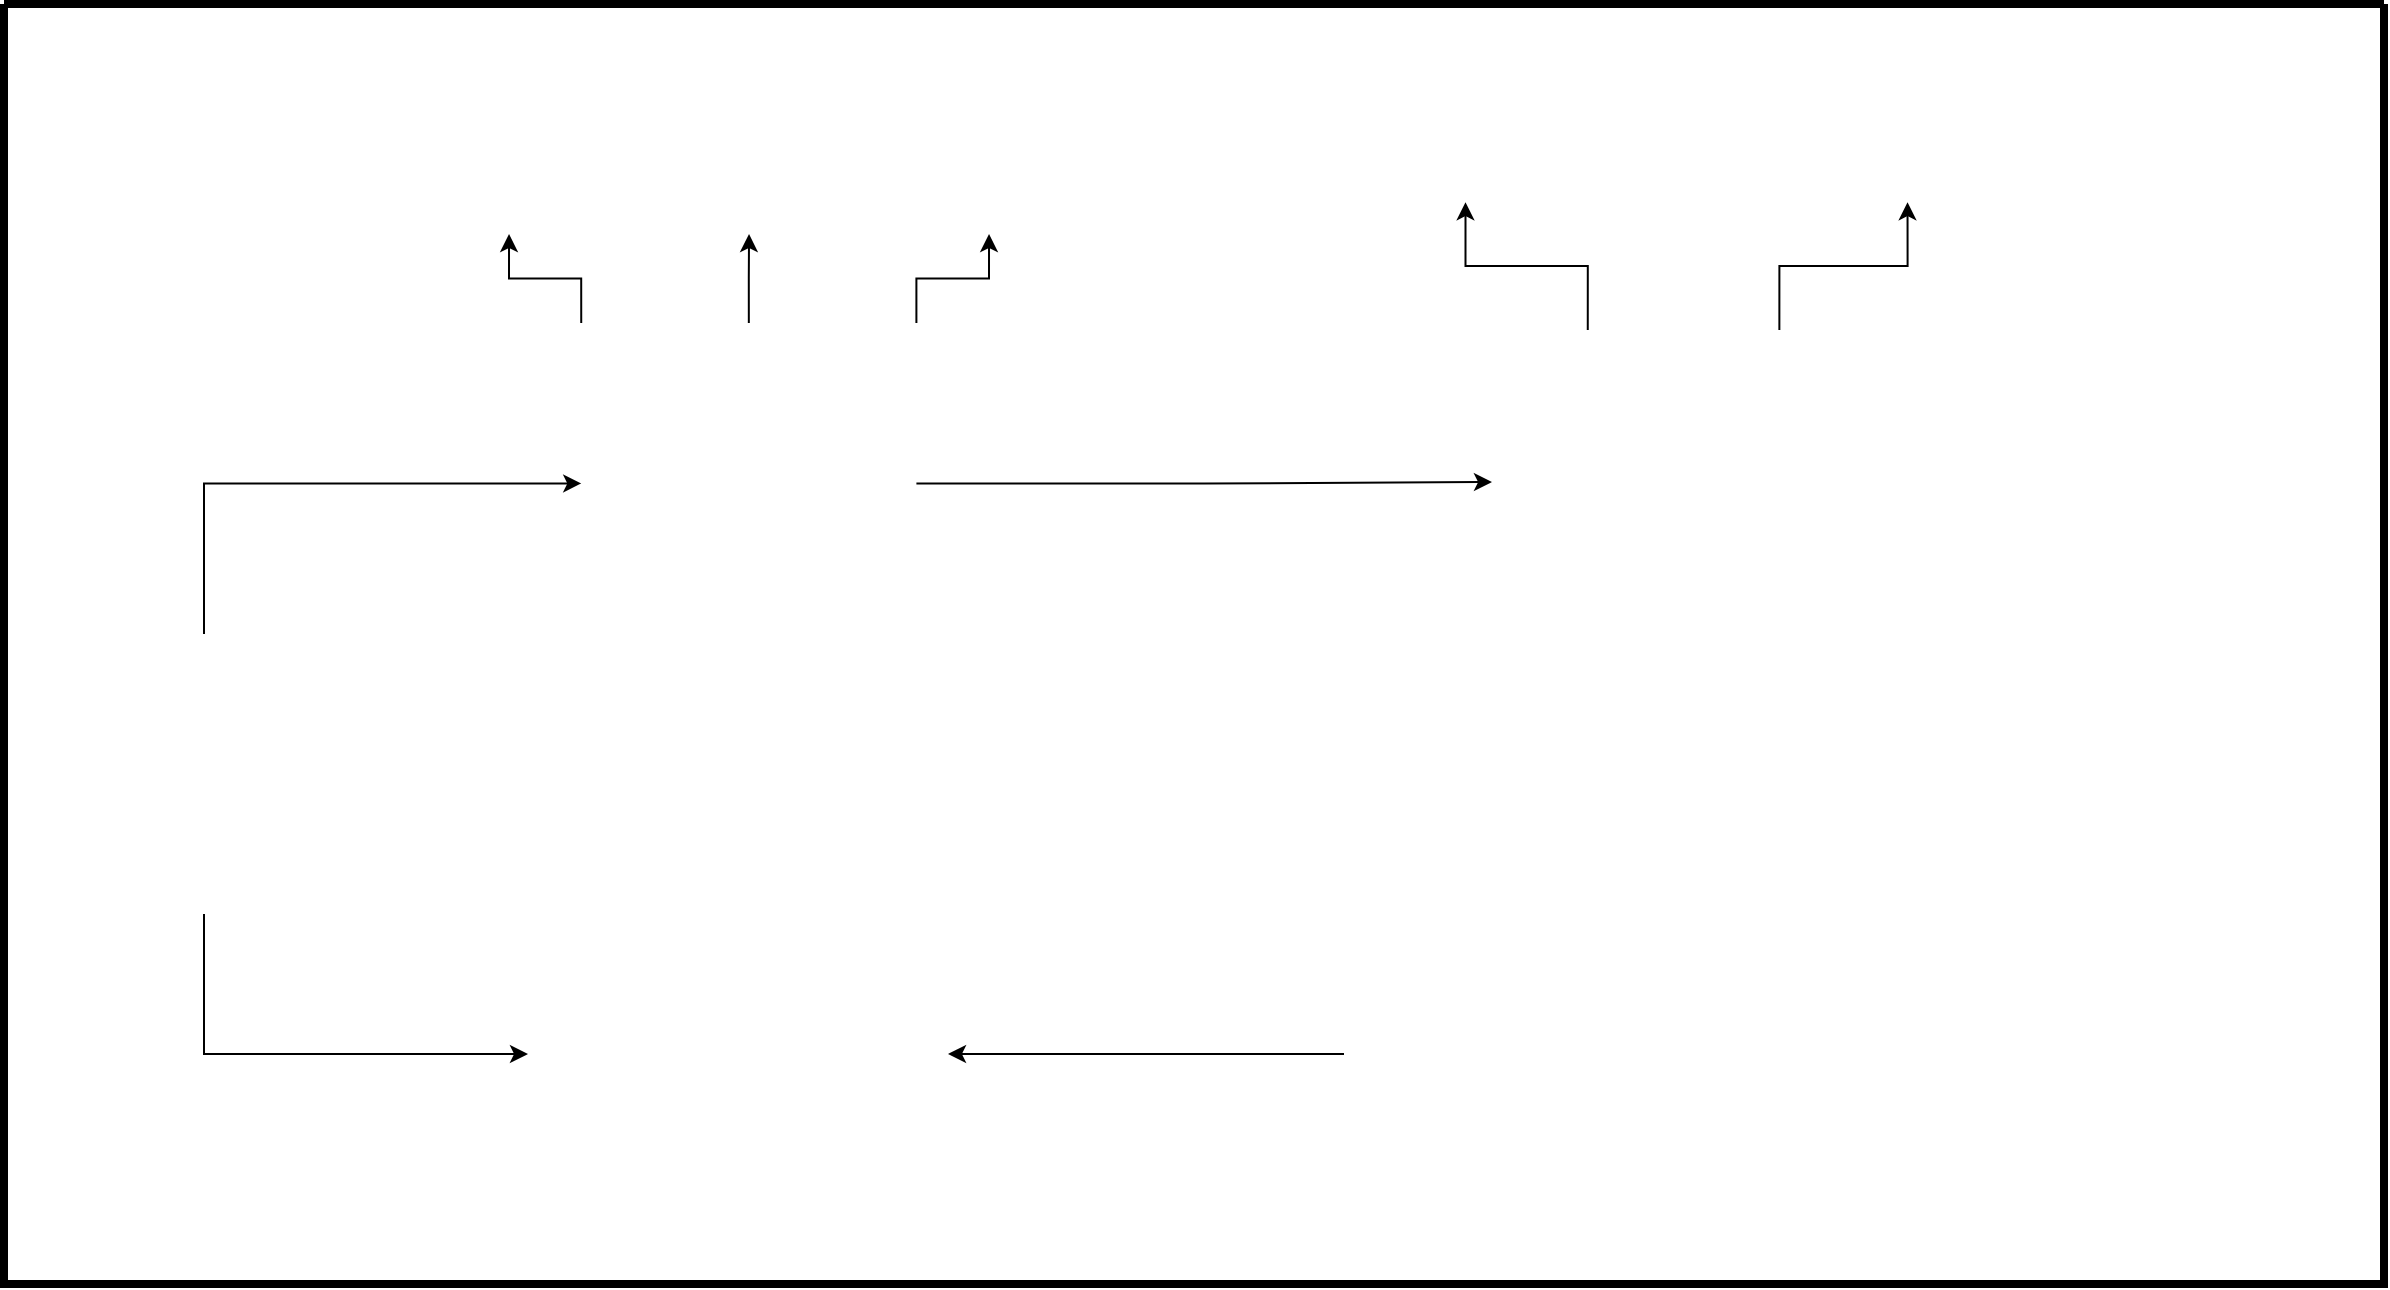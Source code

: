 <mxfile>
    <diagram name="Pagina-1" id="xzlasXtwS9tDgBcQnAEd">
        <mxGraphModel dx="1523" dy="2038" grid="1" gridSize="10" guides="1" tooltips="1" connect="1" arrows="1" fold="1" page="1" pageScale="1" pageWidth="827" pageHeight="1169" math="0" shadow="0">
            <root>
                <mxCell id="0"/>
                <mxCell id="1" parent="0"/>
                <mxCell id="YhRIJiWPDkl4EWL_sA5s-21" value="" style="swimlane;startSize=0;strokeWidth=4;" parent="1" vertex="1">
                    <mxGeometry x="260" y="-300" width="1190" height="640" as="geometry">
                        <mxRectangle x="210" y="-250" width="50" height="40" as="alternateBounds"/>
                    </mxGeometry>
                </mxCell>
                <mxCell id="YhRIJiWPDkl4EWL_sA5s-22" value="" style="shape=image;html=1;verticalLabelPosition=bottom;verticalAlign=top;imageAspect=0;image=https://gitlab.developers.cam.ac.uk/uploads/-/system/project/avatar/4542/compose.png;" parent="YhRIJiWPDkl4EWL_sA5s-21" vertex="1">
                    <mxGeometry x="1059" width="131" height="190" as="geometry"/>
                </mxCell>
                <mxCell id="YhRIJiWPDkl4EWL_sA5s-30" style="edgeStyle=orthogonalEdgeStyle;rounded=0;orthogonalLoop=1;jettySize=auto;html=1;" parent="YhRIJiWPDkl4EWL_sA5s-21" source="3" target="YhRIJiWPDkl4EWL_sA5s-6" edge="1">
                    <mxGeometry relative="1" as="geometry">
                        <mxPoint x="590" y="192.5" as="sourcePoint"/>
                    </mxGeometry>
                </mxCell>
                <mxCell id="YhRIJiWPDkl4EWL_sA5s-34" value="" style="group" parent="YhRIJiWPDkl4EWL_sA5s-21" vertex="1" connectable="0">
                    <mxGeometry x="670" y="400" width="210" height="205" as="geometry"/>
                </mxCell>
                <mxCell id="YhRIJiWPDkl4EWL_sA5s-15" value="" style="shape=image;html=1;verticalLabelPosition=bottom;verticalAlign=top;imageAspect=0;image=https://upload.wikimedia.org/wikipedia/commons/thumb/a/a1/Grafana_logo.svg/1200px-Grafana_logo.svg.png;aspect=fixed;clipPath=inset(0.67% 9.18% 20.67% 11.9%);" parent="YhRIJiWPDkl4EWL_sA5s-34" vertex="1">
                    <mxGeometry y="45" width="157.288" height="160" as="geometry"/>
                </mxCell>
                <mxCell id="YhRIJiWPDkl4EWL_sA5s-25" value="" style="shape=image;html=1;verticalLabelPosition=bottom;verticalAlign=top;imageAspect=0;image=https://blog.knoldus.com/wp-content/uploads/2018/04/docker.png;" parent="YhRIJiWPDkl4EWL_sA5s-34" vertex="1">
                    <mxGeometry x="120" y="12.5" width="80" height="60" as="geometry"/>
                </mxCell>
                <mxCell id="YhRIJiWPDkl4EWL_sA5s-35" value="" style="group" parent="YhRIJiWPDkl4EWL_sA5s-21" vertex="1" connectable="0">
                    <mxGeometry x="30" y="290" width="190" height="165" as="geometry"/>
                </mxCell>
                <mxCell id="YhRIJiWPDkl4EWL_sA5s-11" value="" style="shape=image;html=1;verticalLabelPosition=bottom;verticalAlign=top;imageAspect=0;image=https://cdn-icons-png.flaticon.com/512/149/149071.png;" parent="YhRIJiWPDkl4EWL_sA5s-35" vertex="1">
                    <mxGeometry y="25" width="140" height="140" as="geometry"/>
                </mxCell>
                <mxCell id="YhRIJiWPDkl4EWL_sA5s-27" value="" style="shape=image;html=1;verticalLabelPosition=bottom;verticalAlign=top;imageAspect=0;image=https://blog.knoldus.com/wp-content/uploads/2018/04/docker.png;" parent="YhRIJiWPDkl4EWL_sA5s-35" vertex="1">
                    <mxGeometry x="110" width="80" height="60" as="geometry"/>
                </mxCell>
                <mxCell id="YhRIJiWPDkl4EWL_sA5s-29" style="edgeStyle=orthogonalEdgeStyle;rounded=0;orthogonalLoop=1;jettySize=auto;html=1;exitX=0.5;exitY=1;exitDx=0;exitDy=0;entryX=0;entryY=0.5;entryDx=0;entryDy=0;" parent="YhRIJiWPDkl4EWL_sA5s-21" source="YhRIJiWPDkl4EWL_sA5s-11" target="YhRIJiWPDkl4EWL_sA5s-10" edge="1">
                    <mxGeometry relative="1" as="geometry"/>
                </mxCell>
                <mxCell id="2" value="" style="group" parent="YhRIJiWPDkl4EWL_sA5s-21" vertex="1" connectable="0">
                    <mxGeometry x="262" y="370" width="250" height="260" as="geometry"/>
                </mxCell>
                <mxCell id="YhRIJiWPDkl4EWL_sA5s-10" value="" style="shape=image;html=1;verticalLabelPosition=bottom;verticalAlign=top;imageAspect=0;image=https://download.logo.wine/logo/Redis/Redis-Logo.wine.png;clipPath=inset(25% 57.67% 25% 9%);aspect=fixed;" parent="2" vertex="1">
                    <mxGeometry y="50" width="210" height="210" as="geometry"/>
                </mxCell>
                <mxCell id="YhRIJiWPDkl4EWL_sA5s-23" value="" style="shape=image;html=1;verticalLabelPosition=bottom;verticalAlign=top;imageAspect=0;image=https://blog.knoldus.com/wp-content/uploads/2018/04/docker.png;" parent="2" vertex="1">
                    <mxGeometry x="163" y="40" width="80" height="60" as="geometry"/>
                </mxCell>
                <mxCell id="6" style="edgeStyle=orthogonalEdgeStyle;html=1;exitX=0.5;exitY=0;exitDx=0;exitDy=0;entryX=0;entryY=0.5;entryDx=0;entryDy=0;rounded=0;strokeColor=default;" parent="YhRIJiWPDkl4EWL_sA5s-21" source="YhRIJiWPDkl4EWL_sA5s-11" target="3" edge="1">
                    <mxGeometry relative="1" as="geometry"/>
                </mxCell>
                <mxCell id="YhRIJiWPDkl4EWL_sA5s-32" value="" style="group" parent="YhRIJiWPDkl4EWL_sA5s-21" vertex="1" connectable="0">
                    <mxGeometry x="270" y="155" width="270" height="165" as="geometry"/>
                </mxCell>
                <mxCell id="3" value="" style="shape=image;html=1;verticalLabelPosition=bottom;verticalAlign=top;imageAspect=0;image=https://cdn.icon-icons.com/icons2/2699/PNG/512/apache_spark_logo_icon_170560.png;" parent="YhRIJiWPDkl4EWL_sA5s-32" vertex="1">
                    <mxGeometry x="18.621" y="4.459" width="167.586" height="160.541" as="geometry"/>
                </mxCell>
                <mxCell id="YhRIJiWPDkl4EWL_sA5s-24" value="" style="shape=image;html=1;verticalLabelPosition=bottom;verticalAlign=top;imageAspect=0;image=https://blog.knoldus.com/wp-content/uploads/2018/04/docker.png;" parent="YhRIJiWPDkl4EWL_sA5s-32" vertex="1">
                    <mxGeometry x="169.997" width="74" height="56" as="geometry"/>
                </mxCell>
                <mxCell id="YhRIJiWPDkl4EWL_sA5s-33" value="" style="group" parent="YhRIJiWPDkl4EWL_sA5s-21" vertex="1" connectable="0">
                    <mxGeometry x="743.99" y="155" width="282.03" height="180" as="geometry"/>
                </mxCell>
                <mxCell id="YhRIJiWPDkl4EWL_sA5s-6" value="" style="shape=image;html=1;verticalLabelPosition=bottom;verticalAlign=top;imageAspect=0;image=https://www.geekandjob.com/uploads/wiki/f35e141d0d4427f26519a2907037bccfa61a95c8.png;clipPath=inset(19.52% 25.67% 23.81% 24.33%);aspect=fixed;" parent="YhRIJiWPDkl4EWL_sA5s-33" vertex="1">
                    <mxGeometry y="8" width="191.6" height="152" as="geometry"/>
                </mxCell>
                <mxCell id="YhRIJiWPDkl4EWL_sA5s-26" value="" style="shape=image;html=1;verticalLabelPosition=bottom;verticalAlign=top;imageAspect=0;image=https://blog.knoldus.com/wp-content/uploads/2018/04/docker.png;" parent="YhRIJiWPDkl4EWL_sA5s-33" vertex="1">
                    <mxGeometry x="166.02" width="80" height="60" as="geometry"/>
                </mxCell>
                <mxCell id="7" value="" style="group" parent="YhRIJiWPDkl4EWL_sA5s-21" vertex="1" connectable="0">
                    <mxGeometry x="207" y="40" width="120" height="75" as="geometry"/>
                </mxCell>
                <mxCell id="8" value="" style="shape=image;html=1;verticalLabelPosition=bottom;verticalAlign=top;imageAspect=0;image=https://cdn.icon-icons.com/icons2/2699/PNG/512/apache_spark_logo_icon_170560.png;" parent="7" vertex="1">
                    <mxGeometry x="8.276" y="2.027" width="74.483" height="72.973" as="geometry"/>
                </mxCell>
                <mxCell id="9" value="" style="shape=image;html=1;verticalLabelPosition=bottom;verticalAlign=top;imageAspect=0;image=https://blog.knoldus.com/wp-content/uploads/2018/04/docker.png;" parent="7" vertex="1">
                    <mxGeometry x="72.443" width="32.889" height="25.455" as="geometry"/>
                </mxCell>
                <mxCell id="13" value="" style="group" parent="YhRIJiWPDkl4EWL_sA5s-21" vertex="1" connectable="0">
                    <mxGeometry x="327" y="40" width="120" height="75" as="geometry"/>
                </mxCell>
                <mxCell id="14" value="" style="shape=image;html=1;verticalLabelPosition=bottom;verticalAlign=top;imageAspect=0;image=https://cdn.icon-icons.com/icons2/2699/PNG/512/apache_spark_logo_icon_170560.png;" parent="13" vertex="1">
                    <mxGeometry x="8.276" y="2.027" width="74.483" height="72.973" as="geometry"/>
                </mxCell>
                <mxCell id="15" value="" style="shape=image;html=1;verticalLabelPosition=bottom;verticalAlign=top;imageAspect=0;image=https://blog.knoldus.com/wp-content/uploads/2018/04/docker.png;" parent="13" vertex="1">
                    <mxGeometry x="72.443" width="32.889" height="25.455" as="geometry"/>
                </mxCell>
                <mxCell id="19" style="edgeStyle=orthogonalEdgeStyle;rounded=0;html=1;exitX=0;exitY=0;exitDx=0;exitDy=0;entryX=0.5;entryY=1;entryDx=0;entryDy=0;strokeColor=default;" parent="YhRIJiWPDkl4EWL_sA5s-21" source="3" target="8" edge="1">
                    <mxGeometry relative="1" as="geometry"/>
                </mxCell>
                <mxCell id="22" value="" style="group" parent="YhRIJiWPDkl4EWL_sA5s-21" vertex="1" connectable="0">
                    <mxGeometry x="690" y="30" width="120" height="100" as="geometry"/>
                </mxCell>
                <mxCell id="23" value="" style="shape=image;html=1;verticalLabelPosition=bottom;verticalAlign=top;imageAspect=0;image=https://www.geekandjob.com/uploads/wiki/f35e141d0d4427f26519a2907037bccfa61a95c8.png;clipPath=inset(19.52% 25.67% 23.81% 24.33%);aspect=fixed;" parent="22" vertex="1">
                    <mxGeometry y="4.444" width="81.523" height="64.674" as="geometry"/>
                </mxCell>
                <mxCell id="24" value="" style="shape=image;html=1;verticalLabelPosition=bottom;verticalAlign=top;imageAspect=0;image=https://blog.knoldus.com/wp-content/uploads/2018/04/docker.png;" parent="22" vertex="1">
                    <mxGeometry x="70.639" width="34.039" height="33.333" as="geometry"/>
                </mxCell>
                <mxCell id="25" value="" style="group" parent="YhRIJiWPDkl4EWL_sA5s-21" vertex="1" connectable="0">
                    <mxGeometry x="911" y="30" width="120" height="100" as="geometry"/>
                </mxCell>
                <mxCell id="26" value="" style="shape=image;html=1;verticalLabelPosition=bottom;verticalAlign=top;imageAspect=0;image=https://www.geekandjob.com/uploads/wiki/f35e141d0d4427f26519a2907037bccfa61a95c8.png;clipPath=inset(19.52% 25.67% 23.81% 24.33%);aspect=fixed;" parent="25" vertex="1">
                    <mxGeometry y="4.444" width="81.523" height="64.674" as="geometry"/>
                </mxCell>
                <mxCell id="27" value="" style="shape=image;html=1;verticalLabelPosition=bottom;verticalAlign=top;imageAspect=0;image=https://blog.knoldus.com/wp-content/uploads/2018/04/docker.png;" parent="25" vertex="1">
                    <mxGeometry x="70.639" width="34.039" height="33.333" as="geometry"/>
                </mxCell>
                <mxCell id="28" style="edgeStyle=orthogonalEdgeStyle;rounded=0;html=1;exitX=0.25;exitY=0;exitDx=0;exitDy=0;strokeColor=default;" parent="YhRIJiWPDkl4EWL_sA5s-21" source="YhRIJiWPDkl4EWL_sA5s-6" target="23" edge="1">
                    <mxGeometry relative="1" as="geometry"/>
                </mxCell>
                <mxCell id="29" style="edgeStyle=orthogonalEdgeStyle;rounded=0;html=1;exitX=0.75;exitY=0;exitDx=0;exitDy=0;entryX=0.5;entryY=1;entryDx=0;entryDy=0;strokeColor=default;" parent="YhRIJiWPDkl4EWL_sA5s-21" source="YhRIJiWPDkl4EWL_sA5s-6" target="26" edge="1">
                    <mxGeometry relative="1" as="geometry"/>
                </mxCell>
                <mxCell id="30" style="rounded=0;html=1;exitX=0;exitY=0.5;exitDx=0;exitDy=0;strokeColor=default;edgeStyle=orthogonalEdgeStyle;" parent="YhRIJiWPDkl4EWL_sA5s-21" source="YhRIJiWPDkl4EWL_sA5s-15" target="YhRIJiWPDkl4EWL_sA5s-10" edge="1">
                    <mxGeometry relative="1" as="geometry"/>
                </mxCell>
                <mxCell id="g-91ElmDDOz6dSzppS35-30" style="edgeStyle=orthogonalEdgeStyle;rounded=0;orthogonalLoop=1;jettySize=auto;html=1;exitX=0.5;exitY=0;exitDx=0;exitDy=0;entryX=0.5;entryY=1;entryDx=0;entryDy=0;" parent="YhRIJiWPDkl4EWL_sA5s-21" source="3" target="14" edge="1">
                    <mxGeometry relative="1" as="geometry"/>
                </mxCell>
                <mxCell id="16" value="" style="group" parent="YhRIJiWPDkl4EWL_sA5s-21" vertex="1" connectable="0">
                    <mxGeometry x="447" y="40" width="120" height="75" as="geometry"/>
                </mxCell>
                <mxCell id="17" value="" style="shape=image;html=1;verticalLabelPosition=bottom;verticalAlign=top;imageAspect=0;image=https://cdn.icon-icons.com/icons2/2699/PNG/512/apache_spark_logo_icon_170560.png;" parent="16" vertex="1">
                    <mxGeometry x="8.276" y="2.027" width="74.483" height="72.973" as="geometry"/>
                </mxCell>
                <mxCell id="18" value="" style="shape=image;html=1;verticalLabelPosition=bottom;verticalAlign=top;imageAspect=0;image=https://blog.knoldus.com/wp-content/uploads/2018/04/docker.png;" parent="16" vertex="1">
                    <mxGeometry x="72.443" width="32.889" height="25.455" as="geometry"/>
                </mxCell>
                <mxCell id="21" style="edgeStyle=orthogonalEdgeStyle;rounded=0;html=1;exitX=1;exitY=0;exitDx=0;exitDy=0;entryX=0.5;entryY=1;entryDx=0;entryDy=0;strokeColor=default;" parent="YhRIJiWPDkl4EWL_sA5s-21" source="3" target="17" edge="1">
                    <mxGeometry relative="1" as="geometry"/>
                </mxCell>
            </root>
        </mxGraphModel>
    </diagram>
</mxfile>